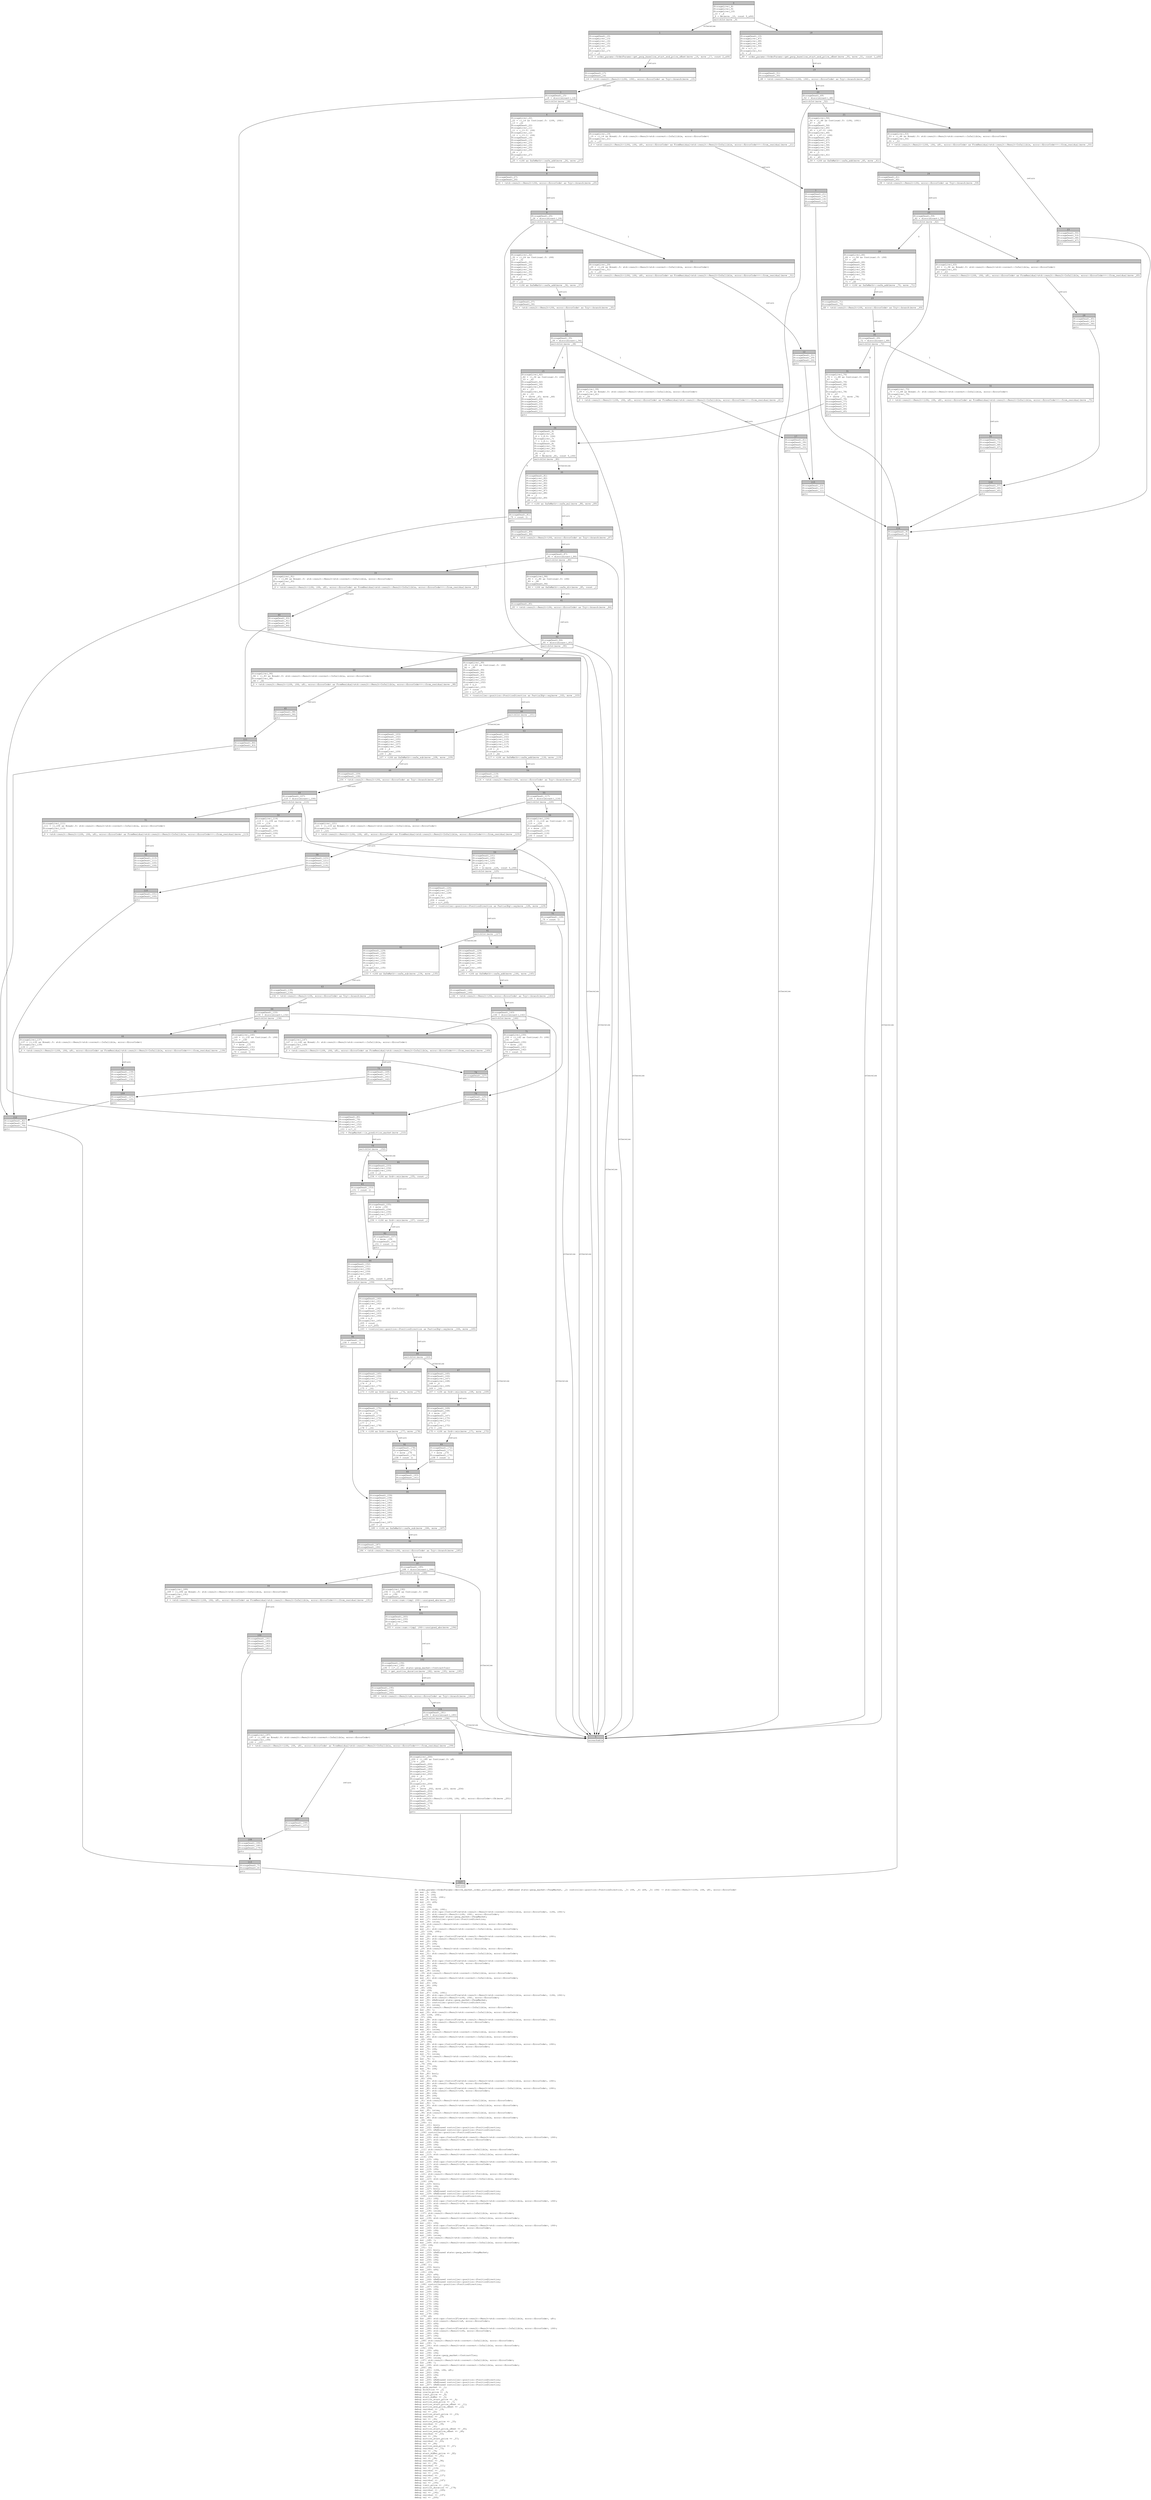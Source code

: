 digraph Mir_0_3640 {
    graph [fontname="Courier, monospace"];
    node [fontname="Courier, monospace"];
    edge [fontname="Courier, monospace"];
    label=<fn order_params::OrderParams::derive_market_order_auction_params(_1: &amp;ReErased state::perp_market::PerpMarket, _2: controller::position::PositionDirection, _3: i64, _4: u64, _5: i64) -&gt; std::result::Result&lt;(i64, i64, u8), error::ErrorCode&gt;<br align="left"/>let mut _6: i64;<br align="left"/>let mut _7: i64;<br align="left"/>let mut _8: (i64, i64);<br align="left"/>let mut _9: bool;<br align="left"/>let mut _10: u64;<br align="left"/>let _11: i64;<br align="left"/>let _12: i64;<br align="left"/>let mut _13: (i64, i64);<br align="left"/>let mut _14: std::ops::ControlFlow&lt;std::result::Result&lt;std::convert::Infallible, error::ErrorCode&gt;, (i64, i64)&gt;;<br align="left"/>let mut _15: std::result::Result&lt;(i64, i64), error::ErrorCode&gt;;<br align="left"/>let mut _16: &amp;ReErased state::perp_market::PerpMarket;<br align="left"/>let mut _17: controller::position::PositionDirection;<br align="left"/>let mut _18: isize;<br align="left"/>let _19: std::result::Result&lt;std::convert::Infallible, error::ErrorCode&gt;;<br align="left"/>let mut _20: !;<br align="left"/>let mut _21: std::result::Result&lt;std::convert::Infallible, error::ErrorCode&gt;;<br align="left"/>let _22: (i64, i64);<br align="left"/>let _23: i64;<br align="left"/>let mut _24: std::ops::ControlFlow&lt;std::result::Result&lt;std::convert::Infallible, error::ErrorCode&gt;, i64&gt;;<br align="left"/>let mut _25: std::result::Result&lt;i64, error::ErrorCode&gt;;<br align="left"/>let mut _26: i64;<br align="left"/>let mut _27: i64;<br align="left"/>let mut _28: isize;<br align="left"/>let _29: std::result::Result&lt;std::convert::Infallible, error::ErrorCode&gt;;<br align="left"/>let mut _30: !;<br align="left"/>let mut _31: std::result::Result&lt;std::convert::Infallible, error::ErrorCode&gt;;<br align="left"/>let _32: i64;<br align="left"/>let _33: i64;<br align="left"/>let mut _34: std::ops::ControlFlow&lt;std::result::Result&lt;std::convert::Infallible, error::ErrorCode&gt;, i64&gt;;<br align="left"/>let mut _35: std::result::Result&lt;i64, error::ErrorCode&gt;;<br align="left"/>let mut _36: i64;<br align="left"/>let mut _37: i64;<br align="left"/>let mut _38: isize;<br align="left"/>let _39: std::result::Result&lt;std::convert::Infallible, error::ErrorCode&gt;;<br align="left"/>let mut _40: !;<br align="left"/>let mut _41: std::result::Result&lt;std::convert::Infallible, error::ErrorCode&gt;;<br align="left"/>let _42: i64;<br align="left"/>let mut _43: i64;<br align="left"/>let mut _44: i64;<br align="left"/>let _45: i64;<br align="left"/>let _46: i64;<br align="left"/>let mut _47: (i64, i64);<br align="left"/>let mut _48: std::ops::ControlFlow&lt;std::result::Result&lt;std::convert::Infallible, error::ErrorCode&gt;, (i64, i64)&gt;;<br align="left"/>let mut _49: std::result::Result&lt;(i64, i64), error::ErrorCode&gt;;<br align="left"/>let mut _50: &amp;ReErased state::perp_market::PerpMarket;<br align="left"/>let mut _51: controller::position::PositionDirection;<br align="left"/>let mut _52: isize;<br align="left"/>let _53: std::result::Result&lt;std::convert::Infallible, error::ErrorCode&gt;;<br align="left"/>let mut _54: !;<br align="left"/>let mut _55: std::result::Result&lt;std::convert::Infallible, error::ErrorCode&gt;;<br align="left"/>let _56: (i64, i64);<br align="left"/>let _57: i64;<br align="left"/>let mut _58: std::ops::ControlFlow&lt;std::result::Result&lt;std::convert::Infallible, error::ErrorCode&gt;, i64&gt;;<br align="left"/>let mut _59: std::result::Result&lt;i64, error::ErrorCode&gt;;<br align="left"/>let mut _60: i64;<br align="left"/>let mut _61: i64;<br align="left"/>let mut _62: isize;<br align="left"/>let _63: std::result::Result&lt;std::convert::Infallible, error::ErrorCode&gt;;<br align="left"/>let mut _64: !;<br align="left"/>let mut _65: std::result::Result&lt;std::convert::Infallible, error::ErrorCode&gt;;<br align="left"/>let _66: i64;<br align="left"/>let _67: i64;<br align="left"/>let mut _68: std::ops::ControlFlow&lt;std::result::Result&lt;std::convert::Infallible, error::ErrorCode&gt;, i64&gt;;<br align="left"/>let mut _69: std::result::Result&lt;i64, error::ErrorCode&gt;;<br align="left"/>let mut _70: i64;<br align="left"/>let mut _71: i64;<br align="left"/>let mut _72: isize;<br align="left"/>let _73: std::result::Result&lt;std::convert::Infallible, error::ErrorCode&gt;;<br align="left"/>let mut _74: !;<br align="left"/>let mut _75: std::result::Result&lt;std::convert::Infallible, error::ErrorCode&gt;;<br align="left"/>let _76: i64;<br align="left"/>let mut _77: i64;<br align="left"/>let mut _78: i64;<br align="left"/>let _79: ();<br align="left"/>let mut _80: bool;<br align="left"/>let mut _81: i64;<br align="left"/>let _82: i64;<br align="left"/>let mut _83: std::ops::ControlFlow&lt;std::result::Result&lt;std::convert::Infallible, error::ErrorCode&gt;, i64&gt;;<br align="left"/>let mut _84: std::result::Result&lt;i64, error::ErrorCode&gt;;<br align="left"/>let mut _85: i64;<br align="left"/>let mut _86: std::ops::ControlFlow&lt;std::result::Result&lt;std::convert::Infallible, error::ErrorCode&gt;, i64&gt;;<br align="left"/>let mut _87: std::result::Result&lt;i64, error::ErrorCode&gt;;<br align="left"/>let mut _88: i64;<br align="left"/>let mut _89: i64;<br align="left"/>let mut _90: isize;<br align="left"/>let _91: std::result::Result&lt;std::convert::Infallible, error::ErrorCode&gt;;<br align="left"/>let mut _92: !;<br align="left"/>let mut _93: std::result::Result&lt;std::convert::Infallible, error::ErrorCode&gt;;<br align="left"/>let _94: i64;<br align="left"/>let mut _95: isize;<br align="left"/>let _96: std::result::Result&lt;std::convert::Infallible, error::ErrorCode&gt;;<br align="left"/>let mut _97: !;<br align="left"/>let mut _98: std::result::Result&lt;std::convert::Infallible, error::ErrorCode&gt;;<br align="left"/>let _99: i64;<br align="left"/>let _100: ();<br align="left"/>let mut _101: bool;<br align="left"/>let mut _102: &amp;ReErased controller::position::PositionDirection;<br align="left"/>let mut _103: &amp;ReErased controller::position::PositionDirection;<br align="left"/>let _104: controller::position::PositionDirection;<br align="left"/>let mut _105: i64;<br align="left"/>let mut _106: std::ops::ControlFlow&lt;std::result::Result&lt;std::convert::Infallible, error::ErrorCode&gt;, i64&gt;;<br align="left"/>let mut _107: std::result::Result&lt;i64, error::ErrorCode&gt;;<br align="left"/>let mut _108: i64;<br align="left"/>let mut _109: i64;<br align="left"/>let mut _110: isize;<br align="left"/>let _111: std::result::Result&lt;std::convert::Infallible, error::ErrorCode&gt;;<br align="left"/>let mut _112: !;<br align="left"/>let mut _113: std::result::Result&lt;std::convert::Infallible, error::ErrorCode&gt;;<br align="left"/>let _114: i64;<br align="left"/>let mut _115: i64;<br align="left"/>let mut _116: std::ops::ControlFlow&lt;std::result::Result&lt;std::convert::Infallible, error::ErrorCode&gt;, i64&gt;;<br align="left"/>let mut _117: std::result::Result&lt;i64, error::ErrorCode&gt;;<br align="left"/>let mut _118: i64;<br align="left"/>let mut _119: i64;<br align="left"/>let mut _120: isize;<br align="left"/>let _121: std::result::Result&lt;std::convert::Infallible, error::ErrorCode&gt;;<br align="left"/>let mut _122: !;<br align="left"/>let mut _123: std::result::Result&lt;std::convert::Infallible, error::ErrorCode&gt;;<br align="left"/>let _124: i64;<br align="left"/>let mut _125: bool;<br align="left"/>let mut _126: i64;<br align="left"/>let mut _127: bool;<br align="left"/>let mut _128: &amp;ReErased controller::position::PositionDirection;<br align="left"/>let mut _129: &amp;ReErased controller::position::PositionDirection;<br align="left"/>let _130: controller::position::PositionDirection;<br align="left"/>let mut _131: i64;<br align="left"/>let mut _132: std::ops::ControlFlow&lt;std::result::Result&lt;std::convert::Infallible, error::ErrorCode&gt;, i64&gt;;<br align="left"/>let mut _133: std::result::Result&lt;i64, error::ErrorCode&gt;;<br align="left"/>let mut _134: i64;<br align="left"/>let mut _135: i64;<br align="left"/>let mut _136: isize;<br align="left"/>let _137: std::result::Result&lt;std::convert::Infallible, error::ErrorCode&gt;;<br align="left"/>let mut _138: !;<br align="left"/>let mut _139: std::result::Result&lt;std::convert::Infallible, error::ErrorCode&gt;;<br align="left"/>let _140: i64;<br align="left"/>let mut _141: i64;<br align="left"/>let mut _142: std::ops::ControlFlow&lt;std::result::Result&lt;std::convert::Infallible, error::ErrorCode&gt;, i64&gt;;<br align="left"/>let mut _143: std::result::Result&lt;i64, error::ErrorCode&gt;;<br align="left"/>let mut _144: i64;<br align="left"/>let mut _145: i64;<br align="left"/>let mut _146: isize;<br align="left"/>let _147: std::result::Result&lt;std::convert::Infallible, error::ErrorCode&gt;;<br align="left"/>let mut _148: !;<br align="left"/>let mut _149: std::result::Result&lt;std::convert::Infallible, error::ErrorCode&gt;;<br align="left"/>let _150: i64;<br align="left"/>let _151: ();<br align="left"/>let mut _152: bool;<br align="left"/>let mut _153: &amp;ReErased state::perp_market::PerpMarket;<br align="left"/>let mut _154: i64;<br align="left"/>let mut _155: i64;<br align="left"/>let mut _156: i64;<br align="left"/>let mut _157: i64;<br align="left"/>let _158: ();<br align="left"/>let mut _159: bool;<br align="left"/>let mut _160: u64;<br align="left"/>let _161: i64;<br align="left"/>let mut _162: u64;<br align="left"/>let mut _163: bool;<br align="left"/>let mut _164: &amp;ReErased controller::position::PositionDirection;<br align="left"/>let mut _165: &amp;ReErased controller::position::PositionDirection;<br align="left"/>let _166: controller::position::PositionDirection;<br align="left"/>let mut _167: i64;<br align="left"/>let mut _168: i64;<br align="left"/>let mut _169: i64;<br align="left"/>let mut _170: i64;<br align="left"/>let mut _171: i64;<br align="left"/>let mut _172: i64;<br align="left"/>let mut _173: i64;<br align="left"/>let mut _174: i64;<br align="left"/>let mut _175: i64;<br align="left"/>let mut _176: i64;<br align="left"/>let mut _177: i64;<br align="left"/>let mut _178: i64;<br align="left"/>let _179: u8;<br align="left"/>let mut _180: std::ops::ControlFlow&lt;std::result::Result&lt;std::convert::Infallible, error::ErrorCode&gt;, u8&gt;;<br align="left"/>let mut _181: std::result::Result&lt;u8, error::ErrorCode&gt;;<br align="left"/>let mut _182: u64;<br align="left"/>let mut _183: i64;<br align="left"/>let mut _184: std::ops::ControlFlow&lt;std::result::Result&lt;std::convert::Infallible, error::ErrorCode&gt;, i64&gt;;<br align="left"/>let mut _185: std::result::Result&lt;i64, error::ErrorCode&gt;;<br align="left"/>let mut _186: i64;<br align="left"/>let mut _187: i64;<br align="left"/>let mut _188: isize;<br align="left"/>let _189: std::result::Result&lt;std::convert::Infallible, error::ErrorCode&gt;;<br align="left"/>let mut _190: !;<br align="left"/>let mut _191: std::result::Result&lt;std::convert::Infallible, error::ErrorCode&gt;;<br align="left"/>let _192: i64;<br align="left"/>let mut _193: u64;<br align="left"/>let mut _194: i64;<br align="left"/>let mut _195: state::perp_market::ContractTier;<br align="left"/>let mut _196: isize;<br align="left"/>let _197: std::result::Result&lt;std::convert::Infallible, error::ErrorCode&gt;;<br align="left"/>let mut _198: !;<br align="left"/>let mut _199: std::result::Result&lt;std::convert::Infallible, error::ErrorCode&gt;;<br align="left"/>let _200: u8;<br align="left"/>let mut _201: (i64, i64, u8);<br align="left"/>let mut _202: i64;<br align="left"/>let mut _203: i64;<br align="left"/>let mut _204: u8;<br align="left"/>let mut _205: &amp;ReErased controller::position::PositionDirection;<br align="left"/>let mut _206: &amp;ReErased controller::position::PositionDirection;<br align="left"/>let mut _207: &amp;ReErased controller::position::PositionDirection;<br align="left"/>debug perp_market =&gt; _1;<br align="left"/>debug direction =&gt; _2;<br align="left"/>debug oracle_price =&gt; _3;<br align="left"/>debug limit_price =&gt; _4;<br align="left"/>debug start_buffer =&gt; _5;<br align="left"/>debug auction_start_price =&gt; _6;<br align="left"/>debug auction_end_price =&gt; _7;<br align="left"/>debug auction_start_price_offset =&gt; _11;<br align="left"/>debug auction_end_price_offset =&gt; _12;<br align="left"/>debug residual =&gt; _19;<br align="left"/>debug val =&gt; _22;<br align="left"/>debug auction_start_price =&gt; _23;<br align="left"/>debug residual =&gt; _29;<br align="left"/>debug val =&gt; _32;<br align="left"/>debug auction_end_price =&gt; _33;<br align="left"/>debug residual =&gt; _39;<br align="left"/>debug val =&gt; _42;<br align="left"/>debug auction_start_price_offset =&gt; _45;<br align="left"/>debug auction_end_price_offset =&gt; _46;<br align="left"/>debug residual =&gt; _53;<br align="left"/>debug val =&gt; _56;<br align="left"/>debug auction_start_price =&gt; _57;<br align="left"/>debug residual =&gt; _63;<br align="left"/>debug val =&gt; _66;<br align="left"/>debug auction_end_price =&gt; _67;<br align="left"/>debug residual =&gt; _73;<br align="left"/>debug val =&gt; _76;<br align="left"/>debug start_buffer_price =&gt; _82;<br align="left"/>debug residual =&gt; _91;<br align="left"/>debug val =&gt; _94;<br align="left"/>debug residual =&gt; _96;<br align="left"/>debug val =&gt; _99;<br align="left"/>debug residual =&gt; _111;<br align="left"/>debug val =&gt; _114;<br align="left"/>debug residual =&gt; _121;<br align="left"/>debug val =&gt; _124;<br align="left"/>debug residual =&gt; _137;<br align="left"/>debug val =&gt; _140;<br align="left"/>debug residual =&gt; _147;<br align="left"/>debug val =&gt; _150;<br align="left"/>debug limit_price =&gt; _161;<br align="left"/>debug auction_duration =&gt; _179;<br align="left"/>debug residual =&gt; _189;<br align="left"/>debug val =&gt; _192;<br align="left"/>debug residual =&gt; _197;<br align="left"/>debug val =&gt; _200;<br align="left"/>>;
    bb0__0_3640 [shape="none", label=<<table border="0" cellborder="1" cellspacing="0"><tr><td bgcolor="gray" align="center" colspan="1">0</td></tr><tr><td align="left" balign="left">StorageLive(_8)<br/>StorageLive(_9)<br/>StorageLive(_10)<br/>_10 = _4<br/>_9 = Ne(move _10, const 0_u64)<br/></td></tr><tr><td align="left">switchInt(move _9)</td></tr></table>>];
    bb1__0_3640 [shape="none", label=<<table border="0" cellborder="1" cellspacing="0"><tr><td bgcolor="gray" align="center" colspan="1">1</td></tr><tr><td align="left" balign="left">StorageDead(_10)<br/>StorageLive(_13)<br/>StorageLive(_14)<br/>StorageLive(_15)<br/>StorageLive(_16)<br/>_16 = &amp;(*_1)<br/>StorageLive(_17)<br/>_17 = _2<br/></td></tr><tr><td align="left">_15 = order_params::OrderParams::get_perp_baseline_start_end_price_offset(move _16, move _17, const 2_u64)</td></tr></table>>];
    bb2__0_3640 [shape="none", label=<<table border="0" cellborder="1" cellspacing="0"><tr><td bgcolor="gray" align="center" colspan="1">2</td></tr><tr><td align="left" balign="left">StorageDead(_17)<br/>StorageDead(_16)<br/></td></tr><tr><td align="left">_14 = &lt;std::result::Result&lt;(i64, i64), error::ErrorCode&gt; as Try&gt;::branch(move _15)</td></tr></table>>];
    bb3__0_3640 [shape="none", label=<<table border="0" cellborder="1" cellspacing="0"><tr><td bgcolor="gray" align="center" colspan="1">3</td></tr><tr><td align="left" balign="left">StorageDead(_15)<br/>_18 = discriminant(_14)<br/></td></tr><tr><td align="left">switchInt(move _18)</td></tr></table>>];
    bb4__0_3640 [shape="none", label=<<table border="0" cellborder="1" cellspacing="0"><tr><td bgcolor="gray" align="center" colspan="1">4</td></tr><tr><td align="left" balign="left">StorageLive(_22)<br/>_22 = ((_14 as Continue).0: (i64, i64))<br/>_13 = _22<br/>StorageDead(_22)<br/>StorageLive(_11)<br/>_11 = (_13.0: i64)<br/>StorageLive(_12)<br/>_12 = (_13.1: i64)<br/>StorageDead(_14)<br/>StorageDead(_13)<br/>StorageLive(_23)<br/>StorageLive(_24)<br/>StorageLive(_25)<br/>StorageLive(_26)<br/>_26 = _3<br/>StorageLive(_27)<br/>_27 = _11<br/></td></tr><tr><td align="left">_25 = &lt;i64 as SafeMath&gt;::safe_add(move _26, move _27)</td></tr></table>>];
    bb5__0_3640 [shape="none", label=<<table border="0" cellborder="1" cellspacing="0"><tr><td bgcolor="gray" align="center" colspan="1">5</td></tr><tr><td align="left">unreachable</td></tr></table>>];
    bb6__0_3640 [shape="none", label=<<table border="0" cellborder="1" cellspacing="0"><tr><td bgcolor="gray" align="center" colspan="1">6</td></tr><tr><td align="left" balign="left">StorageLive(_19)<br/>_19 = ((_14 as Break).0: std::result::Result&lt;std::convert::Infallible, error::ErrorCode&gt;)<br/>StorageLive(_21)<br/>_21 = _19<br/></td></tr><tr><td align="left">_0 = &lt;std::result::Result&lt;(i64, i64, u8), error::ErrorCode&gt; as FromResidual&lt;std::result::Result&lt;Infallible, error::ErrorCode&gt;&gt;&gt;::from_residual(move _21)</td></tr></table>>];
    bb7__0_3640 [shape="none", label=<<table border="0" cellborder="1" cellspacing="0"><tr><td bgcolor="gray" align="center" colspan="1">7</td></tr><tr><td align="left" balign="left">StorageDead(_21)<br/>StorageDead(_19)<br/>StorageDead(_14)<br/>StorageDead(_13)<br/></td></tr><tr><td align="left">goto</td></tr></table>>];
    bb8__0_3640 [shape="none", label=<<table border="0" cellborder="1" cellspacing="0"><tr><td bgcolor="gray" align="center" colspan="1">8</td></tr><tr><td align="left" balign="left">StorageDead(_27)<br/>StorageDead(_26)<br/></td></tr><tr><td align="left">_24 = &lt;std::result::Result&lt;i64, error::ErrorCode&gt; as Try&gt;::branch(move _25)</td></tr></table>>];
    bb9__0_3640 [shape="none", label=<<table border="0" cellborder="1" cellspacing="0"><tr><td bgcolor="gray" align="center" colspan="1">9</td></tr><tr><td align="left" balign="left">StorageDead(_25)<br/>_28 = discriminant(_24)<br/></td></tr><tr><td align="left">switchInt(move _28)</td></tr></table>>];
    bb10__0_3640 [shape="none", label=<<table border="0" cellborder="1" cellspacing="0"><tr><td bgcolor="gray" align="center" colspan="1">10</td></tr><tr><td align="left" balign="left">StorageLive(_32)<br/>_32 = ((_24 as Continue).0: i64)<br/>_23 = _32<br/>StorageDead(_32)<br/>StorageDead(_24)<br/>StorageLive(_33)<br/>StorageLive(_34)<br/>StorageLive(_35)<br/>StorageLive(_36)<br/>_36 = _3<br/>StorageLive(_37)<br/>_37 = _12<br/></td></tr><tr><td align="left">_35 = &lt;i64 as SafeMath&gt;::safe_add(move _36, move _37)</td></tr></table>>];
    bb11__0_3640 [shape="none", label=<<table border="0" cellborder="1" cellspacing="0"><tr><td bgcolor="gray" align="center" colspan="1">11</td></tr><tr><td align="left" balign="left">StorageLive(_29)<br/>_29 = ((_24 as Break).0: std::result::Result&lt;std::convert::Infallible, error::ErrorCode&gt;)<br/>StorageLive(_31)<br/>_31 = _29<br/></td></tr><tr><td align="left">_0 = &lt;std::result::Result&lt;(i64, i64, u8), error::ErrorCode&gt; as FromResidual&lt;std::result::Result&lt;Infallible, error::ErrorCode&gt;&gt;&gt;::from_residual(move _31)</td></tr></table>>];
    bb12__0_3640 [shape="none", label=<<table border="0" cellborder="1" cellspacing="0"><tr><td bgcolor="gray" align="center" colspan="1">12</td></tr><tr><td align="left" balign="left">StorageDead(_31)<br/>StorageDead(_29)<br/>StorageDead(_24)<br/></td></tr><tr><td align="left">goto</td></tr></table>>];
    bb13__0_3640 [shape="none", label=<<table border="0" cellborder="1" cellspacing="0"><tr><td bgcolor="gray" align="center" colspan="1">13</td></tr><tr><td align="left" balign="left">StorageDead(_37)<br/>StorageDead(_36)<br/></td></tr><tr><td align="left">_34 = &lt;std::result::Result&lt;i64, error::ErrorCode&gt; as Try&gt;::branch(move _35)</td></tr></table>>];
    bb14__0_3640 [shape="none", label=<<table border="0" cellborder="1" cellspacing="0"><tr><td bgcolor="gray" align="center" colspan="1">14</td></tr><tr><td align="left" balign="left">StorageDead(_35)<br/>_38 = discriminant(_34)<br/></td></tr><tr><td align="left">switchInt(move _38)</td></tr></table>>];
    bb15__0_3640 [shape="none", label=<<table border="0" cellborder="1" cellspacing="0"><tr><td bgcolor="gray" align="center" colspan="1">15</td></tr><tr><td align="left" balign="left">StorageLive(_42)<br/>_42 = ((_34 as Continue).0: i64)<br/>_33 = _42<br/>StorageDead(_42)<br/>StorageDead(_34)<br/>StorageLive(_43)<br/>_43 = _23<br/>StorageLive(_44)<br/>_44 = _33<br/>_8 = (move _43, move _44)<br/>StorageDead(_44)<br/>StorageDead(_43)<br/>StorageDead(_33)<br/>StorageDead(_23)<br/>StorageDead(_12)<br/>StorageDead(_11)<br/></td></tr><tr><td align="left">goto</td></tr></table>>];
    bb16__0_3640 [shape="none", label=<<table border="0" cellborder="1" cellspacing="0"><tr><td bgcolor="gray" align="center" colspan="1">16</td></tr><tr><td align="left" balign="left">StorageLive(_39)<br/>_39 = ((_34 as Break).0: std::result::Result&lt;std::convert::Infallible, error::ErrorCode&gt;)<br/>StorageLive(_41)<br/>_41 = _39<br/></td></tr><tr><td align="left">_0 = &lt;std::result::Result&lt;(i64, i64, u8), error::ErrorCode&gt; as FromResidual&lt;std::result::Result&lt;Infallible, error::ErrorCode&gt;&gt;&gt;::from_residual(move _41)</td></tr></table>>];
    bb17__0_3640 [shape="none", label=<<table border="0" cellborder="1" cellspacing="0"><tr><td bgcolor="gray" align="center" colspan="1">17</td></tr><tr><td align="left" balign="left">StorageDead(_41)<br/>StorageDead(_39)<br/>StorageDead(_34)<br/>StorageDead(_33)<br/></td></tr><tr><td align="left">goto</td></tr></table>>];
    bb18__0_3640 [shape="none", label=<<table border="0" cellborder="1" cellspacing="0"><tr><td bgcolor="gray" align="center" colspan="1">18</td></tr><tr><td align="left" balign="left">StorageDead(_10)<br/>StorageLive(_47)<br/>StorageLive(_48)<br/>StorageLive(_49)<br/>StorageLive(_50)<br/>_50 = &amp;(*_1)<br/>StorageLive(_51)<br/>_51 = _2<br/></td></tr><tr><td align="left">_49 = order_params::OrderParams::get_perp_baseline_start_end_price_offset(move _50, move _51, const 1_u64)</td></tr></table>>];
    bb19__0_3640 [shape="none", label=<<table border="0" cellborder="1" cellspacing="0"><tr><td bgcolor="gray" align="center" colspan="1">19</td></tr><tr><td align="left" balign="left">StorageDead(_51)<br/>StorageDead(_50)<br/></td></tr><tr><td align="left">_48 = &lt;std::result::Result&lt;(i64, i64), error::ErrorCode&gt; as Try&gt;::branch(move _49)</td></tr></table>>];
    bb20__0_3640 [shape="none", label=<<table border="0" cellborder="1" cellspacing="0"><tr><td bgcolor="gray" align="center" colspan="1">20</td></tr><tr><td align="left" balign="left">StorageDead(_49)<br/>_52 = discriminant(_48)<br/></td></tr><tr><td align="left">switchInt(move _52)</td></tr></table>>];
    bb21__0_3640 [shape="none", label=<<table border="0" cellborder="1" cellspacing="0"><tr><td bgcolor="gray" align="center" colspan="1">21</td></tr><tr><td align="left" balign="left">StorageLive(_56)<br/>_56 = ((_48 as Continue).0: (i64, i64))<br/>_47 = _56<br/>StorageDead(_56)<br/>StorageLive(_45)<br/>_45 = (_47.0: i64)<br/>StorageLive(_46)<br/>_46 = (_47.1: i64)<br/>StorageDead(_48)<br/>StorageDead(_47)<br/>StorageLive(_57)<br/>StorageLive(_58)<br/>StorageLive(_59)<br/>StorageLive(_60)<br/>_60 = _3<br/>StorageLive(_61)<br/>_61 = _45<br/></td></tr><tr><td align="left">_59 = &lt;i64 as SafeMath&gt;::safe_add(move _60, move _61)</td></tr></table>>];
    bb22__0_3640 [shape="none", label=<<table border="0" cellborder="1" cellspacing="0"><tr><td bgcolor="gray" align="center" colspan="1">22</td></tr><tr><td align="left" balign="left">StorageLive(_53)<br/>_53 = ((_48 as Break).0: std::result::Result&lt;std::convert::Infallible, error::ErrorCode&gt;)<br/>StorageLive(_55)<br/>_55 = _53<br/></td></tr><tr><td align="left">_0 = &lt;std::result::Result&lt;(i64, i64, u8), error::ErrorCode&gt; as FromResidual&lt;std::result::Result&lt;Infallible, error::ErrorCode&gt;&gt;&gt;::from_residual(move _55)</td></tr></table>>];
    bb23__0_3640 [shape="none", label=<<table border="0" cellborder="1" cellspacing="0"><tr><td bgcolor="gray" align="center" colspan="1">23</td></tr><tr><td align="left" balign="left">StorageDead(_55)<br/>StorageDead(_53)<br/>StorageDead(_48)<br/>StorageDead(_47)<br/></td></tr><tr><td align="left">goto</td></tr></table>>];
    bb24__0_3640 [shape="none", label=<<table border="0" cellborder="1" cellspacing="0"><tr><td bgcolor="gray" align="center" colspan="1">24</td></tr><tr><td align="left" balign="left">StorageDead(_61)<br/>StorageDead(_60)<br/></td></tr><tr><td align="left">_58 = &lt;std::result::Result&lt;i64, error::ErrorCode&gt; as Try&gt;::branch(move _59)</td></tr></table>>];
    bb25__0_3640 [shape="none", label=<<table border="0" cellborder="1" cellspacing="0"><tr><td bgcolor="gray" align="center" colspan="1">25</td></tr><tr><td align="left" balign="left">StorageDead(_59)<br/>_62 = discriminant(_58)<br/></td></tr><tr><td align="left">switchInt(move _62)</td></tr></table>>];
    bb26__0_3640 [shape="none", label=<<table border="0" cellborder="1" cellspacing="0"><tr><td bgcolor="gray" align="center" colspan="1">26</td></tr><tr><td align="left" balign="left">StorageLive(_66)<br/>_66 = ((_58 as Continue).0: i64)<br/>_57 = _66<br/>StorageDead(_66)<br/>StorageDead(_58)<br/>StorageLive(_67)<br/>StorageLive(_68)<br/>StorageLive(_69)<br/>StorageLive(_70)<br/>_70 = _3<br/>StorageLive(_71)<br/>_71 = _46<br/></td></tr><tr><td align="left">_69 = &lt;i64 as SafeMath&gt;::safe_add(move _70, move _71)</td></tr></table>>];
    bb27__0_3640 [shape="none", label=<<table border="0" cellborder="1" cellspacing="0"><tr><td bgcolor="gray" align="center" colspan="1">27</td></tr><tr><td align="left" balign="left">StorageLive(_63)<br/>_63 = ((_58 as Break).0: std::result::Result&lt;std::convert::Infallible, error::ErrorCode&gt;)<br/>StorageLive(_65)<br/>_65 = _63<br/></td></tr><tr><td align="left">_0 = &lt;std::result::Result&lt;(i64, i64, u8), error::ErrorCode&gt; as FromResidual&lt;std::result::Result&lt;Infallible, error::ErrorCode&gt;&gt;&gt;::from_residual(move _65)</td></tr></table>>];
    bb28__0_3640 [shape="none", label=<<table border="0" cellborder="1" cellspacing="0"><tr><td bgcolor="gray" align="center" colspan="1">28</td></tr><tr><td align="left" balign="left">StorageDead(_65)<br/>StorageDead(_63)<br/>StorageDead(_58)<br/></td></tr><tr><td align="left">goto</td></tr></table>>];
    bb29__0_3640 [shape="none", label=<<table border="0" cellborder="1" cellspacing="0"><tr><td bgcolor="gray" align="center" colspan="1">29</td></tr><tr><td align="left" balign="left">StorageDead(_71)<br/>StorageDead(_70)<br/></td></tr><tr><td align="left">_68 = &lt;std::result::Result&lt;i64, error::ErrorCode&gt; as Try&gt;::branch(move _69)</td></tr></table>>];
    bb30__0_3640 [shape="none", label=<<table border="0" cellborder="1" cellspacing="0"><tr><td bgcolor="gray" align="center" colspan="1">30</td></tr><tr><td align="left" balign="left">StorageDead(_69)<br/>_72 = discriminant(_68)<br/></td></tr><tr><td align="left">switchInt(move _72)</td></tr></table>>];
    bb31__0_3640 [shape="none", label=<<table border="0" cellborder="1" cellspacing="0"><tr><td bgcolor="gray" align="center" colspan="1">31</td></tr><tr><td align="left" balign="left">StorageLive(_76)<br/>_76 = ((_68 as Continue).0: i64)<br/>_67 = _76<br/>StorageDead(_76)<br/>StorageDead(_68)<br/>StorageLive(_77)<br/>_77 = _57<br/>StorageLive(_78)<br/>_78 = _67<br/>_8 = (move _77, move _78)<br/>StorageDead(_78)<br/>StorageDead(_77)<br/>StorageDead(_67)<br/>StorageDead(_57)<br/>StorageDead(_46)<br/>StorageDead(_45)<br/></td></tr><tr><td align="left">goto</td></tr></table>>];
    bb32__0_3640 [shape="none", label=<<table border="0" cellborder="1" cellspacing="0"><tr><td bgcolor="gray" align="center" colspan="1">32</td></tr><tr><td align="left" balign="left">StorageLive(_73)<br/>_73 = ((_68 as Break).0: std::result::Result&lt;std::convert::Infallible, error::ErrorCode&gt;)<br/>StorageLive(_75)<br/>_75 = _73<br/></td></tr><tr><td align="left">_0 = &lt;std::result::Result&lt;(i64, i64, u8), error::ErrorCode&gt; as FromResidual&lt;std::result::Result&lt;Infallible, error::ErrorCode&gt;&gt;&gt;::from_residual(move _75)</td></tr></table>>];
    bb33__0_3640 [shape="none", label=<<table border="0" cellborder="1" cellspacing="0"><tr><td bgcolor="gray" align="center" colspan="1">33</td></tr><tr><td align="left" balign="left">StorageDead(_75)<br/>StorageDead(_73)<br/>StorageDead(_68)<br/>StorageDead(_67)<br/></td></tr><tr><td align="left">goto</td></tr></table>>];
    bb34__0_3640 [shape="none", label=<<table border="0" cellborder="1" cellspacing="0"><tr><td bgcolor="gray" align="center" colspan="1">34</td></tr><tr><td align="left" balign="left">StorageDead(_9)<br/>StorageLive(_6)<br/>_6 = (_8.0: i64)<br/>StorageLive(_7)<br/>_7 = (_8.1: i64)<br/>StorageDead(_8)<br/>StorageLive(_79)<br/>StorageLive(_80)<br/>StorageLive(_81)<br/>_81 = _5<br/>_80 = Ne(move _81, const 0_i64)<br/></td></tr><tr><td align="left">switchInt(move _80)</td></tr></table>>];
    bb35__0_3640 [shape="none", label=<<table border="0" cellborder="1" cellspacing="0"><tr><td bgcolor="gray" align="center" colspan="1">35</td></tr><tr><td align="left" balign="left">StorageDead(_81)<br/>StorageLive(_82)<br/>StorageLive(_83)<br/>StorageLive(_84)<br/>StorageLive(_85)<br/>StorageLive(_86)<br/>StorageLive(_87)<br/>StorageLive(_88)<br/>_88 = _3<br/>StorageLive(_89)<br/>_89 = _5<br/></td></tr><tr><td align="left">_87 = &lt;i64 as SafeMath&gt;::safe_mul(move _88, move _89)</td></tr></table>>];
    bb36__0_3640 [shape="none", label=<<table border="0" cellborder="1" cellspacing="0"><tr><td bgcolor="gray" align="center" colspan="1">36</td></tr><tr><td align="left" balign="left">StorageDead(_89)<br/>StorageDead(_88)<br/></td></tr><tr><td align="left">_86 = &lt;std::result::Result&lt;i64, error::ErrorCode&gt; as Try&gt;::branch(move _87)</td></tr></table>>];
    bb37__0_3640 [shape="none", label=<<table border="0" cellborder="1" cellspacing="0"><tr><td bgcolor="gray" align="center" colspan="1">37</td></tr><tr><td align="left" balign="left">StorageDead(_87)<br/>_90 = discriminant(_86)<br/></td></tr><tr><td align="left">switchInt(move _90)</td></tr></table>>];
    bb38__0_3640 [shape="none", label=<<table border="0" cellborder="1" cellspacing="0"><tr><td bgcolor="gray" align="center" colspan="1">38</td></tr><tr><td align="left" balign="left">StorageLive(_94)<br/>_94 = ((_86 as Continue).0: i64)<br/>_85 = _94<br/>StorageDead(_94)<br/></td></tr><tr><td align="left">_84 = &lt;i64 as SafeMath&gt;::safe_div(move _85, const _)</td></tr></table>>];
    bb39__0_3640 [shape="none", label=<<table border="0" cellborder="1" cellspacing="0"><tr><td bgcolor="gray" align="center" colspan="1">39</td></tr><tr><td align="left" balign="left">StorageLive(_91)<br/>_91 = ((_86 as Break).0: std::result::Result&lt;std::convert::Infallible, error::ErrorCode&gt;)<br/>StorageLive(_93)<br/>_93 = _91<br/></td></tr><tr><td align="left">_0 = &lt;std::result::Result&lt;(i64, i64, u8), error::ErrorCode&gt; as FromResidual&lt;std::result::Result&lt;Infallible, error::ErrorCode&gt;&gt;&gt;::from_residual(move _93)</td></tr></table>>];
    bb40__0_3640 [shape="none", label=<<table border="0" cellborder="1" cellspacing="0"><tr><td bgcolor="gray" align="center" colspan="1">40</td></tr><tr><td align="left" balign="left">StorageDead(_93)<br/>StorageDead(_91)<br/>StorageDead(_85)<br/>StorageDead(_84)<br/></td></tr><tr><td align="left">goto</td></tr></table>>];
    bb41__0_3640 [shape="none", label=<<table border="0" cellborder="1" cellspacing="0"><tr><td bgcolor="gray" align="center" colspan="1">41</td></tr><tr><td align="left" balign="left">StorageDead(_85)<br/></td></tr><tr><td align="left">_83 = &lt;std::result::Result&lt;i64, error::ErrorCode&gt; as Try&gt;::branch(move _84)</td></tr></table>>];
    bb42__0_3640 [shape="none", label=<<table border="0" cellborder="1" cellspacing="0"><tr><td bgcolor="gray" align="center" colspan="1">42</td></tr><tr><td align="left" balign="left">StorageDead(_84)<br/>_95 = discriminant(_83)<br/></td></tr><tr><td align="left">switchInt(move _95)</td></tr></table>>];
    bb43__0_3640 [shape="none", label=<<table border="0" cellborder="1" cellspacing="0"><tr><td bgcolor="gray" align="center" colspan="1">43</td></tr><tr><td align="left" balign="left">StorageLive(_99)<br/>_99 = ((_83 as Continue).0: i64)<br/>_82 = _99<br/>StorageDead(_99)<br/>StorageDead(_86)<br/>StorageDead(_83)<br/>StorageLive(_100)<br/>StorageLive(_101)<br/>StorageLive(_102)<br/>_102 = &amp;_2<br/>StorageLive(_103)<br/>_207 = const _<br/>_103 = &amp;(*_207)<br/></td></tr><tr><td align="left">_101 = &lt;controller::position::PositionDirection as PartialEq&gt;::eq(move _102, move _103)</td></tr></table>>];
    bb44__0_3640 [shape="none", label=<<table border="0" cellborder="1" cellspacing="0"><tr><td bgcolor="gray" align="center" colspan="1">44</td></tr><tr><td align="left" balign="left">StorageLive(_96)<br/>_96 = ((_83 as Break).0: std::result::Result&lt;std::convert::Infallible, error::ErrorCode&gt;)<br/>StorageLive(_98)<br/>_98 = _96<br/></td></tr><tr><td align="left">_0 = &lt;std::result::Result&lt;(i64, i64, u8), error::ErrorCode&gt; as FromResidual&lt;std::result::Result&lt;Infallible, error::ErrorCode&gt;&gt;&gt;::from_residual(move _98)</td></tr></table>>];
    bb45__0_3640 [shape="none", label=<<table border="0" cellborder="1" cellspacing="0"><tr><td bgcolor="gray" align="center" colspan="1">45</td></tr><tr><td align="left" balign="left">StorageDead(_98)<br/>StorageDead(_96)<br/></td></tr><tr><td align="left">goto</td></tr></table>>];
    bb46__0_3640 [shape="none", label=<<table border="0" cellborder="1" cellspacing="0"><tr><td bgcolor="gray" align="center" colspan="1">46</td></tr><tr><td align="left">switchInt(move _101)</td></tr></table>>];
    bb47__0_3640 [shape="none", label=<<table border="0" cellborder="1" cellspacing="0"><tr><td bgcolor="gray" align="center" colspan="1">47</td></tr><tr><td align="left" balign="left">StorageDead(_103)<br/>StorageDead(_102)<br/>StorageLive(_105)<br/>StorageLive(_106)<br/>StorageLive(_107)<br/>StorageLive(_108)<br/>_108 = _6<br/>StorageLive(_109)<br/>_109 = _82<br/></td></tr><tr><td align="left">_107 = &lt;i64 as SafeMath&gt;::safe_sub(move _108, move _109)</td></tr></table>>];
    bb48__0_3640 [shape="none", label=<<table border="0" cellborder="1" cellspacing="0"><tr><td bgcolor="gray" align="center" colspan="1">48</td></tr><tr><td align="left" balign="left">StorageDead(_109)<br/>StorageDead(_108)<br/></td></tr><tr><td align="left">_106 = &lt;std::result::Result&lt;i64, error::ErrorCode&gt; as Try&gt;::branch(move _107)</td></tr></table>>];
    bb49__0_3640 [shape="none", label=<<table border="0" cellborder="1" cellspacing="0"><tr><td bgcolor="gray" align="center" colspan="1">49</td></tr><tr><td align="left" balign="left">StorageDead(_107)<br/>_110 = discriminant(_106)<br/></td></tr><tr><td align="left">switchInt(move _110)</td></tr></table>>];
    bb50__0_3640 [shape="none", label=<<table border="0" cellborder="1" cellspacing="0"><tr><td bgcolor="gray" align="center" colspan="1">50</td></tr><tr><td align="left" balign="left">StorageLive(_114)<br/>_114 = ((_106 as Continue).0: i64)<br/>_105 = _114<br/>StorageDead(_114)<br/>_6 = move _105<br/>StorageDead(_105)<br/>StorageDead(_106)<br/>_100 = const ()<br/></td></tr><tr><td align="left">goto</td></tr></table>>];
    bb51__0_3640 [shape="none", label=<<table border="0" cellborder="1" cellspacing="0"><tr><td bgcolor="gray" align="center" colspan="1">51</td></tr><tr><td align="left" balign="left">StorageLive(_111)<br/>_111 = ((_106 as Break).0: std::result::Result&lt;std::convert::Infallible, error::ErrorCode&gt;)<br/>StorageLive(_113)<br/>_113 = _111<br/></td></tr><tr><td align="left">_0 = &lt;std::result::Result&lt;(i64, i64, u8), error::ErrorCode&gt; as FromResidual&lt;std::result::Result&lt;Infallible, error::ErrorCode&gt;&gt;&gt;::from_residual(move _113)</td></tr></table>>];
    bb52__0_3640 [shape="none", label=<<table border="0" cellborder="1" cellspacing="0"><tr><td bgcolor="gray" align="center" colspan="1">52</td></tr><tr><td align="left" balign="left">StorageDead(_113)<br/>StorageDead(_111)<br/>StorageDead(_105)<br/>StorageDead(_106)<br/></td></tr><tr><td align="left">goto</td></tr></table>>];
    bb53__0_3640 [shape="none", label=<<table border="0" cellborder="1" cellspacing="0"><tr><td bgcolor="gray" align="center" colspan="1">53</td></tr><tr><td align="left" balign="left">StorageDead(_103)<br/>StorageDead(_102)<br/>StorageLive(_115)<br/>StorageLive(_116)<br/>StorageLive(_117)<br/>StorageLive(_118)<br/>_118 = _6<br/>StorageLive(_119)<br/>_119 = _82<br/></td></tr><tr><td align="left">_117 = &lt;i64 as SafeMath&gt;::safe_add(move _118, move _119)</td></tr></table>>];
    bb54__0_3640 [shape="none", label=<<table border="0" cellborder="1" cellspacing="0"><tr><td bgcolor="gray" align="center" colspan="1">54</td></tr><tr><td align="left" balign="left">StorageDead(_119)<br/>StorageDead(_118)<br/></td></tr><tr><td align="left">_116 = &lt;std::result::Result&lt;i64, error::ErrorCode&gt; as Try&gt;::branch(move _117)</td></tr></table>>];
    bb55__0_3640 [shape="none", label=<<table border="0" cellborder="1" cellspacing="0"><tr><td bgcolor="gray" align="center" colspan="1">55</td></tr><tr><td align="left" balign="left">StorageDead(_117)<br/>_120 = discriminant(_116)<br/></td></tr><tr><td align="left">switchInt(move _120)</td></tr></table>>];
    bb56__0_3640 [shape="none", label=<<table border="0" cellborder="1" cellspacing="0"><tr><td bgcolor="gray" align="center" colspan="1">56</td></tr><tr><td align="left" balign="left">StorageLive(_124)<br/>_124 = ((_116 as Continue).0: i64)<br/>_115 = _124<br/>StorageDead(_124)<br/>_6 = move _115<br/>StorageDead(_115)<br/>StorageDead(_116)<br/>_100 = const ()<br/></td></tr><tr><td align="left">goto</td></tr></table>>];
    bb57__0_3640 [shape="none", label=<<table border="0" cellborder="1" cellspacing="0"><tr><td bgcolor="gray" align="center" colspan="1">57</td></tr><tr><td align="left" balign="left">StorageLive(_121)<br/>_121 = ((_116 as Break).0: std::result::Result&lt;std::convert::Infallible, error::ErrorCode&gt;)<br/>StorageLive(_123)<br/>_123 = _121<br/></td></tr><tr><td align="left">_0 = &lt;std::result::Result&lt;(i64, i64, u8), error::ErrorCode&gt; as FromResidual&lt;std::result::Result&lt;Infallible, error::ErrorCode&gt;&gt;&gt;::from_residual(move _123)</td></tr></table>>];
    bb58__0_3640 [shape="none", label=<<table border="0" cellborder="1" cellspacing="0"><tr><td bgcolor="gray" align="center" colspan="1">58</td></tr><tr><td align="left" balign="left">StorageDead(_123)<br/>StorageDead(_121)<br/>StorageDead(_115)<br/>StorageDead(_116)<br/></td></tr><tr><td align="left">goto</td></tr></table>>];
    bb59__0_3640 [shape="none", label=<<table border="0" cellborder="1" cellspacing="0"><tr><td bgcolor="gray" align="center" colspan="1">59</td></tr><tr><td align="left" balign="left">StorageDead(_101)<br/>StorageDead(_100)<br/>StorageLive(_125)<br/>StorageLive(_126)<br/>_126 = _5<br/>_125 = Lt(move _126, const 0_i64)<br/></td></tr><tr><td align="left">switchInt(move _125)</td></tr></table>>];
    bb60__0_3640 [shape="none", label=<<table border="0" cellborder="1" cellspacing="0"><tr><td bgcolor="gray" align="center" colspan="1">60</td></tr><tr><td align="left" balign="left">StorageDead(_126)<br/>StorageLive(_127)<br/>StorageLive(_128)<br/>_128 = &amp;_2<br/>StorageLive(_129)<br/>_206 = const _<br/>_129 = &amp;(*_206)<br/></td></tr><tr><td align="left">_127 = &lt;controller::position::PositionDirection as PartialEq&gt;::eq(move _128, move _129)</td></tr></table>>];
    bb61__0_3640 [shape="none", label=<<table border="0" cellborder="1" cellspacing="0"><tr><td bgcolor="gray" align="center" colspan="1">61</td></tr><tr><td align="left">switchInt(move _127)</td></tr></table>>];
    bb62__0_3640 [shape="none", label=<<table border="0" cellborder="1" cellspacing="0"><tr><td bgcolor="gray" align="center" colspan="1">62</td></tr><tr><td align="left" balign="left">StorageDead(_129)<br/>StorageDead(_128)<br/>StorageLive(_131)<br/>StorageLive(_132)<br/>StorageLive(_133)<br/>StorageLive(_134)<br/>_134 = _7<br/>StorageLive(_135)<br/>_135 = _82<br/></td></tr><tr><td align="left">_133 = &lt;i64 as SafeMath&gt;::safe_sub(move _134, move _135)</td></tr></table>>];
    bb63__0_3640 [shape="none", label=<<table border="0" cellborder="1" cellspacing="0"><tr><td bgcolor="gray" align="center" colspan="1">63</td></tr><tr><td align="left" balign="left">StorageDead(_135)<br/>StorageDead(_134)<br/></td></tr><tr><td align="left">_132 = &lt;std::result::Result&lt;i64, error::ErrorCode&gt; as Try&gt;::branch(move _133)</td></tr></table>>];
    bb64__0_3640 [shape="none", label=<<table border="0" cellborder="1" cellspacing="0"><tr><td bgcolor="gray" align="center" colspan="1">64</td></tr><tr><td align="left" balign="left">StorageDead(_133)<br/>_136 = discriminant(_132)<br/></td></tr><tr><td align="left">switchInt(move _136)</td></tr></table>>];
    bb65__0_3640 [shape="none", label=<<table border="0" cellborder="1" cellspacing="0"><tr><td bgcolor="gray" align="center" colspan="1">65</td></tr><tr><td align="left" balign="left">StorageLive(_140)<br/>_140 = ((_132 as Continue).0: i64)<br/>_131 = _140<br/>StorageDead(_140)<br/>_7 = move _131<br/>StorageDead(_131)<br/>StorageDead(_132)<br/>_79 = const ()<br/></td></tr><tr><td align="left">goto</td></tr></table>>];
    bb66__0_3640 [shape="none", label=<<table border="0" cellborder="1" cellspacing="0"><tr><td bgcolor="gray" align="center" colspan="1">66</td></tr><tr><td align="left" balign="left">StorageLive(_137)<br/>_137 = ((_132 as Break).0: std::result::Result&lt;std::convert::Infallible, error::ErrorCode&gt;)<br/>StorageLive(_139)<br/>_139 = _137<br/></td></tr><tr><td align="left">_0 = &lt;std::result::Result&lt;(i64, i64, u8), error::ErrorCode&gt; as FromResidual&lt;std::result::Result&lt;Infallible, error::ErrorCode&gt;&gt;&gt;::from_residual(move _139)</td></tr></table>>];
    bb67__0_3640 [shape="none", label=<<table border="0" cellborder="1" cellspacing="0"><tr><td bgcolor="gray" align="center" colspan="1">67</td></tr><tr><td align="left" balign="left">StorageDead(_139)<br/>StorageDead(_137)<br/>StorageDead(_131)<br/>StorageDead(_132)<br/></td></tr><tr><td align="left">goto</td></tr></table>>];
    bb68__0_3640 [shape="none", label=<<table border="0" cellborder="1" cellspacing="0"><tr><td bgcolor="gray" align="center" colspan="1">68</td></tr><tr><td align="left" balign="left">StorageDead(_129)<br/>StorageDead(_128)<br/>StorageLive(_141)<br/>StorageLive(_142)<br/>StorageLive(_143)<br/>StorageLive(_144)<br/>_144 = _7<br/>StorageLive(_145)<br/>_145 = _82<br/></td></tr><tr><td align="left">_143 = &lt;i64 as SafeMath&gt;::safe_add(move _144, move _145)</td></tr></table>>];
    bb69__0_3640 [shape="none", label=<<table border="0" cellborder="1" cellspacing="0"><tr><td bgcolor="gray" align="center" colspan="1">69</td></tr><tr><td align="left" balign="left">StorageDead(_145)<br/>StorageDead(_144)<br/></td></tr><tr><td align="left">_142 = &lt;std::result::Result&lt;i64, error::ErrorCode&gt; as Try&gt;::branch(move _143)</td></tr></table>>];
    bb70__0_3640 [shape="none", label=<<table border="0" cellborder="1" cellspacing="0"><tr><td bgcolor="gray" align="center" colspan="1">70</td></tr><tr><td align="left" balign="left">StorageDead(_143)<br/>_146 = discriminant(_142)<br/></td></tr><tr><td align="left">switchInt(move _146)</td></tr></table>>];
    bb71__0_3640 [shape="none", label=<<table border="0" cellborder="1" cellspacing="0"><tr><td bgcolor="gray" align="center" colspan="1">71</td></tr><tr><td align="left" balign="left">StorageLive(_150)<br/>_150 = ((_142 as Continue).0: i64)<br/>_141 = _150<br/>StorageDead(_150)<br/>_7 = move _141<br/>StorageDead(_141)<br/>StorageDead(_142)<br/>_79 = const ()<br/></td></tr><tr><td align="left">goto</td></tr></table>>];
    bb72__0_3640 [shape="none", label=<<table border="0" cellborder="1" cellspacing="0"><tr><td bgcolor="gray" align="center" colspan="1">72</td></tr><tr><td align="left" balign="left">StorageLive(_147)<br/>_147 = ((_142 as Break).0: std::result::Result&lt;std::convert::Infallible, error::ErrorCode&gt;)<br/>StorageLive(_149)<br/>_149 = _147<br/></td></tr><tr><td align="left">_0 = &lt;std::result::Result&lt;(i64, i64, u8), error::ErrorCode&gt; as FromResidual&lt;std::result::Result&lt;Infallible, error::ErrorCode&gt;&gt;&gt;::from_residual(move _149)</td></tr></table>>];
    bb73__0_3640 [shape="none", label=<<table border="0" cellborder="1" cellspacing="0"><tr><td bgcolor="gray" align="center" colspan="1">73</td></tr><tr><td align="left" balign="left">StorageDead(_149)<br/>StorageDead(_147)<br/>StorageDead(_141)<br/>StorageDead(_142)<br/></td></tr><tr><td align="left">goto</td></tr></table>>];
    bb74__0_3640 [shape="none", label=<<table border="0" cellborder="1" cellspacing="0"><tr><td bgcolor="gray" align="center" colspan="1">74</td></tr><tr><td align="left" balign="left">StorageDead(_127)<br/></td></tr><tr><td align="left">goto</td></tr></table>>];
    bb75__0_3640 [shape="none", label=<<table border="0" cellborder="1" cellspacing="0"><tr><td bgcolor="gray" align="center" colspan="1">75</td></tr><tr><td align="left" balign="left">StorageDead(_126)<br/>_79 = const ()<br/></td></tr><tr><td align="left">goto</td></tr></table>>];
    bb76__0_3640 [shape="none", label=<<table border="0" cellborder="1" cellspacing="0"><tr><td bgcolor="gray" align="center" colspan="1">76</td></tr><tr><td align="left" balign="left">StorageDead(_125)<br/>StorageDead(_82)<br/></td></tr><tr><td align="left">goto</td></tr></table>>];
    bb77__0_3640 [shape="none", label=<<table border="0" cellborder="1" cellspacing="0"><tr><td bgcolor="gray" align="center" colspan="1">77</td></tr><tr><td align="left" balign="left">StorageDead(_81)<br/>_79 = const ()<br/></td></tr><tr><td align="left">goto</td></tr></table>>];
    bb78__0_3640 [shape="none", label=<<table border="0" cellborder="1" cellspacing="0"><tr><td bgcolor="gray" align="center" colspan="1">78</td></tr><tr><td align="left" balign="left">StorageDead(_80)<br/>StorageDead(_79)<br/>StorageLive(_151)<br/>StorageLive(_152)<br/>StorageLive(_153)<br/>_153 = &amp;(*_1)<br/></td></tr><tr><td align="left">_152 = PerpMarket::is_prediction_market(move _153)</td></tr></table>>];
    bb79__0_3640 [shape="none", label=<<table border="0" cellborder="1" cellspacing="0"><tr><td bgcolor="gray" align="center" colspan="1">79</td></tr><tr><td align="left">switchInt(move _152)</td></tr></table>>];
    bb80__0_3640 [shape="none", label=<<table border="0" cellborder="1" cellspacing="0"><tr><td bgcolor="gray" align="center" colspan="1">80</td></tr><tr><td align="left" balign="left">StorageDead(_153)<br/>StorageLive(_154)<br/>StorageLive(_155)<br/>_155 = _6<br/></td></tr><tr><td align="left">_154 = &lt;i64 as Ord&gt;::min(move _155, const _)</td></tr></table>>];
    bb81__0_3640 [shape="none", label=<<table border="0" cellborder="1" cellspacing="0"><tr><td bgcolor="gray" align="center" colspan="1">81</td></tr><tr><td align="left" balign="left">StorageDead(_155)<br/>_6 = move _154<br/>StorageDead(_154)<br/>StorageLive(_156)<br/>StorageLive(_157)<br/>_157 = _7<br/></td></tr><tr><td align="left">_156 = &lt;i64 as Ord&gt;::min(move _157, const _)</td></tr></table>>];
    bb82__0_3640 [shape="none", label=<<table border="0" cellborder="1" cellspacing="0"><tr><td bgcolor="gray" align="center" colspan="1">82</td></tr><tr><td align="left" balign="left">StorageDead(_157)<br/>_7 = move _156<br/>StorageDead(_156)<br/>_151 = const ()<br/></td></tr><tr><td align="left">goto</td></tr></table>>];
    bb83__0_3640 [shape="none", label=<<table border="0" cellborder="1" cellspacing="0"><tr><td bgcolor="gray" align="center" colspan="1">83</td></tr><tr><td align="left" balign="left">StorageDead(_153)<br/>_151 = const ()<br/></td></tr><tr><td align="left">goto</td></tr></table>>];
    bb84__0_3640 [shape="none", label=<<table border="0" cellborder="1" cellspacing="0"><tr><td bgcolor="gray" align="center" colspan="1">84</td></tr><tr><td align="left" balign="left">StorageDead(_152)<br/>StorageDead(_151)<br/>StorageLive(_158)<br/>StorageLive(_159)<br/>StorageLive(_160)<br/>_160 = _4<br/>_159 = Ne(move _160, const 0_u64)<br/></td></tr><tr><td align="left">switchInt(move _159)</td></tr></table>>];
    bb85__0_3640 [shape="none", label=<<table border="0" cellborder="1" cellspacing="0"><tr><td bgcolor="gray" align="center" colspan="1">85</td></tr><tr><td align="left" balign="left">StorageDead(_160)<br/>StorageLive(_161)<br/>StorageLive(_162)<br/>_162 = _4<br/>_161 = move _162 as i64 (IntToInt)<br/>StorageDead(_162)<br/>StorageLive(_163)<br/>StorageLive(_164)<br/>_164 = &amp;_2<br/>StorageLive(_165)<br/>_205 = const _<br/>_165 = &amp;(*_205)<br/></td></tr><tr><td align="left">_163 = &lt;controller::position::PositionDirection as PartialEq&gt;::eq(move _164, move _165)</td></tr></table>>];
    bb86__0_3640 [shape="none", label=<<table border="0" cellborder="1" cellspacing="0"><tr><td bgcolor="gray" align="center" colspan="1">86</td></tr><tr><td align="left">switchInt(move _163)</td></tr></table>>];
    bb87__0_3640 [shape="none", label=<<table border="0" cellborder="1" cellspacing="0"><tr><td bgcolor="gray" align="center" colspan="1">87</td></tr><tr><td align="left" balign="left">StorageDead(_165)<br/>StorageDead(_164)<br/>StorageLive(_167)<br/>StorageLive(_168)<br/>_168 = _6<br/>StorageLive(_169)<br/>_169 = _161<br/></td></tr><tr><td align="left">_167 = &lt;i64 as Ord&gt;::min(move _168, move _169)</td></tr></table>>];
    bb88__0_3640 [shape="none", label=<<table border="0" cellborder="1" cellspacing="0"><tr><td bgcolor="gray" align="center" colspan="1">88</td></tr><tr><td align="left" balign="left">StorageDead(_169)<br/>StorageDead(_168)<br/>_6 = move _167<br/>StorageDead(_167)<br/>StorageLive(_170)<br/>StorageLive(_171)<br/>_171 = _7<br/>StorageLive(_172)<br/>_172 = _161<br/></td></tr><tr><td align="left">_170 = &lt;i64 as Ord&gt;::min(move _171, move _172)</td></tr></table>>];
    bb89__0_3640 [shape="none", label=<<table border="0" cellborder="1" cellspacing="0"><tr><td bgcolor="gray" align="center" colspan="1">89</td></tr><tr><td align="left" balign="left">StorageDead(_172)<br/>StorageDead(_171)<br/>_7 = move _170<br/>StorageDead(_170)<br/>_158 = const ()<br/></td></tr><tr><td align="left">goto</td></tr></table>>];
    bb90__0_3640 [shape="none", label=<<table border="0" cellborder="1" cellspacing="0"><tr><td bgcolor="gray" align="center" colspan="1">90</td></tr><tr><td align="left" balign="left">StorageDead(_165)<br/>StorageDead(_164)<br/>StorageLive(_173)<br/>StorageLive(_174)<br/>_174 = _6<br/>StorageLive(_175)<br/>_175 = _161<br/></td></tr><tr><td align="left">_173 = &lt;i64 as Ord&gt;::max(move _174, move _175)</td></tr></table>>];
    bb91__0_3640 [shape="none", label=<<table border="0" cellborder="1" cellspacing="0"><tr><td bgcolor="gray" align="center" colspan="1">91</td></tr><tr><td align="left" balign="left">StorageDead(_175)<br/>StorageDead(_174)<br/>_6 = move _173<br/>StorageDead(_173)<br/>StorageLive(_176)<br/>StorageLive(_177)<br/>_177 = _7<br/>StorageLive(_178)<br/>_178 = _161<br/></td></tr><tr><td align="left">_176 = &lt;i64 as Ord&gt;::max(move _177, move _178)</td></tr></table>>];
    bb92__0_3640 [shape="none", label=<<table border="0" cellborder="1" cellspacing="0"><tr><td bgcolor="gray" align="center" colspan="1">92</td></tr><tr><td align="left" balign="left">StorageDead(_178)<br/>StorageDead(_177)<br/>_7 = move _176<br/>StorageDead(_176)<br/>_158 = const ()<br/></td></tr><tr><td align="left">goto</td></tr></table>>];
    bb93__0_3640 [shape="none", label=<<table border="0" cellborder="1" cellspacing="0"><tr><td bgcolor="gray" align="center" colspan="1">93</td></tr><tr><td align="left" balign="left">StorageDead(_163)<br/>StorageDead(_161)<br/></td></tr><tr><td align="left">goto</td></tr></table>>];
    bb94__0_3640 [shape="none", label=<<table border="0" cellborder="1" cellspacing="0"><tr><td bgcolor="gray" align="center" colspan="1">94</td></tr><tr><td align="left" balign="left">StorageDead(_160)<br/>_158 = const ()<br/></td></tr><tr><td align="left">goto</td></tr></table>>];
    bb95__0_3640 [shape="none", label=<<table border="0" cellborder="1" cellspacing="0"><tr><td bgcolor="gray" align="center" colspan="1">95</td></tr><tr><td align="left" balign="left">StorageDead(_159)<br/>StorageDead(_158)<br/>StorageLive(_179)<br/>StorageLive(_180)<br/>StorageLive(_181)<br/>StorageLive(_182)<br/>StorageLive(_183)<br/>StorageLive(_184)<br/>StorageLive(_185)<br/>StorageLive(_186)<br/>_186 = _7<br/>StorageLive(_187)<br/>_187 = _6<br/></td></tr><tr><td align="left">_185 = &lt;i64 as SafeMath&gt;::safe_sub(move _186, move _187)</td></tr></table>>];
    bb96__0_3640 [shape="none", label=<<table border="0" cellborder="1" cellspacing="0"><tr><td bgcolor="gray" align="center" colspan="1">96</td></tr><tr><td align="left" balign="left">StorageDead(_187)<br/>StorageDead(_186)<br/></td></tr><tr><td align="left">_184 = &lt;std::result::Result&lt;i64, error::ErrorCode&gt; as Try&gt;::branch(move _185)</td></tr></table>>];
    bb97__0_3640 [shape="none", label=<<table border="0" cellborder="1" cellspacing="0"><tr><td bgcolor="gray" align="center" colspan="1">97</td></tr><tr><td align="left" balign="left">StorageDead(_185)<br/>_188 = discriminant(_184)<br/></td></tr><tr><td align="left">switchInt(move _188)</td></tr></table>>];
    bb98__0_3640 [shape="none", label=<<table border="0" cellborder="1" cellspacing="0"><tr><td bgcolor="gray" align="center" colspan="1">98</td></tr><tr><td align="left" balign="left">StorageLive(_192)<br/>_192 = ((_184 as Continue).0: i64)<br/>_183 = _192<br/>StorageDead(_192)<br/></td></tr><tr><td align="left">_182 = core::num::&lt;impl i64&gt;::unsigned_abs(move _183)</td></tr></table>>];
    bb99__0_3640 [shape="none", label=<<table border="0" cellborder="1" cellspacing="0"><tr><td bgcolor="gray" align="center" colspan="1">99</td></tr><tr><td align="left" balign="left">StorageLive(_189)<br/>_189 = ((_184 as Break).0: std::result::Result&lt;std::convert::Infallible, error::ErrorCode&gt;)<br/>StorageLive(_191)<br/>_191 = _189<br/></td></tr><tr><td align="left">_0 = &lt;std::result::Result&lt;(i64, i64, u8), error::ErrorCode&gt; as FromResidual&lt;std::result::Result&lt;Infallible, error::ErrorCode&gt;&gt;&gt;::from_residual(move _191)</td></tr></table>>];
    bb100__0_3640 [shape="none", label=<<table border="0" cellborder="1" cellspacing="0"><tr><td bgcolor="gray" align="center" colspan="1">100</td></tr><tr><td align="left" balign="left">StorageDead(_191)<br/>StorageDead(_189)<br/>StorageDead(_183)<br/>StorageDead(_182)<br/>StorageDead(_181)<br/></td></tr><tr><td align="left">goto</td></tr></table>>];
    bb101__0_3640 [shape="none", label=<<table border="0" cellborder="1" cellspacing="0"><tr><td bgcolor="gray" align="center" colspan="1">101</td></tr><tr><td align="left" balign="left">StorageDead(_183)<br/>StorageLive(_193)<br/>StorageLive(_194)<br/>_194 = _3<br/></td></tr><tr><td align="left">_193 = core::num::&lt;impl i64&gt;::unsigned_abs(move _194)</td></tr></table>>];
    bb102__0_3640 [shape="none", label=<<table border="0" cellborder="1" cellspacing="0"><tr><td bgcolor="gray" align="center" colspan="1">102</td></tr><tr><td align="left" balign="left">StorageDead(_194)<br/>StorageLive(_195)<br/>_195 = ((*_1).24: state::perp_market::ContractTier)<br/></td></tr><tr><td align="left">_181 = get_auction_duration(move _182, move _193, move _195)</td></tr></table>>];
    bb103__0_3640 [shape="none", label=<<table border="0" cellborder="1" cellspacing="0"><tr><td bgcolor="gray" align="center" colspan="1">103</td></tr><tr><td align="left" balign="left">StorageDead(_195)<br/>StorageDead(_193)<br/>StorageDead(_182)<br/></td></tr><tr><td align="left">_180 = &lt;std::result::Result&lt;u8, error::ErrorCode&gt; as Try&gt;::branch(move _181)</td></tr></table>>];
    bb104__0_3640 [shape="none", label=<<table border="0" cellborder="1" cellspacing="0"><tr><td bgcolor="gray" align="center" colspan="1">104</td></tr><tr><td align="left" balign="left">StorageDead(_181)<br/>_196 = discriminant(_180)<br/></td></tr><tr><td align="left">switchInt(move _196)</td></tr></table>>];
    bb105__0_3640 [shape="none", label=<<table border="0" cellborder="1" cellspacing="0"><tr><td bgcolor="gray" align="center" colspan="1">105</td></tr><tr><td align="left" balign="left">StorageLive(_200)<br/>_200 = ((_180 as Continue).0: u8)<br/>_179 = _200<br/>StorageDead(_200)<br/>StorageDead(_184)<br/>StorageDead(_180)<br/>StorageLive(_201)<br/>StorageLive(_202)<br/>_202 = _6<br/>StorageLive(_203)<br/>_203 = _7<br/>StorageLive(_204)<br/>_204 = _179<br/>_201 = (move _202, move _203, move _204)<br/>StorageDead(_204)<br/>StorageDead(_203)<br/>StorageDead(_202)<br/>_0 = std::result::Result::&lt;(i64, i64, u8), error::ErrorCode&gt;::Ok(move _201)<br/>StorageDead(_201)<br/>StorageDead(_179)<br/>StorageDead(_7)<br/>StorageDead(_6)<br/></td></tr><tr><td align="left">goto</td></tr></table>>];
    bb106__0_3640 [shape="none", label=<<table border="0" cellborder="1" cellspacing="0"><tr><td bgcolor="gray" align="center" colspan="1">106</td></tr><tr><td align="left" balign="left">StorageLive(_197)<br/>_197 = ((_180 as Break).0: std::result::Result&lt;std::convert::Infallible, error::ErrorCode&gt;)<br/>StorageLive(_199)<br/>_199 = _197<br/></td></tr><tr><td align="left">_0 = &lt;std::result::Result&lt;(i64, i64, u8), error::ErrorCode&gt; as FromResidual&lt;std::result::Result&lt;Infallible, error::ErrorCode&gt;&gt;&gt;::from_residual(move _199)</td></tr></table>>];
    bb107__0_3640 [shape="none", label=<<table border="0" cellborder="1" cellspacing="0"><tr><td bgcolor="gray" align="center" colspan="1">107</td></tr><tr><td align="left" balign="left">StorageDead(_199)<br/>StorageDead(_197)<br/></td></tr><tr><td align="left">goto</td></tr></table>>];
    bb108__0_3640 [shape="none", label=<<table border="0" cellborder="1" cellspacing="0"><tr><td bgcolor="gray" align="center" colspan="1">108</td></tr><tr><td align="left" balign="left">StorageDead(_184)<br/>StorageDead(_180)<br/>StorageDead(_179)<br/></td></tr><tr><td align="left">goto</td></tr></table>>];
    bb109__0_3640 [shape="none", label=<<table border="0" cellborder="1" cellspacing="0"><tr><td bgcolor="gray" align="center" colspan="1">109</td></tr><tr><td align="left" balign="left">StorageDead(_127)<br/>StorageDead(_125)<br/></td></tr><tr><td align="left">goto</td></tr></table>>];
    bb110__0_3640 [shape="none", label=<<table border="0" cellborder="1" cellspacing="0"><tr><td bgcolor="gray" align="center" colspan="1">110</td></tr><tr><td align="left" balign="left">StorageDead(_101)<br/>StorageDead(_100)<br/></td></tr><tr><td align="left">goto</td></tr></table>>];
    bb111__0_3640 [shape="none", label=<<table border="0" cellborder="1" cellspacing="0"><tr><td bgcolor="gray" align="center" colspan="1">111</td></tr><tr><td align="left" balign="left">StorageDead(_86)<br/>StorageDead(_83)<br/></td></tr><tr><td align="left">goto</td></tr></table>>];
    bb112__0_3640 [shape="none", label=<<table border="0" cellborder="1" cellspacing="0"><tr><td bgcolor="gray" align="center" colspan="1">112</td></tr><tr><td align="left" balign="left">StorageDead(_82)<br/>StorageDead(_80)<br/>StorageDead(_79)<br/></td></tr><tr><td align="left">goto</td></tr></table>>];
    bb113__0_3640 [shape="none", label=<<table border="0" cellborder="1" cellspacing="0"><tr><td bgcolor="gray" align="center" colspan="1">113</td></tr><tr><td align="left" balign="left">StorageDead(_7)<br/>StorageDead(_6)<br/></td></tr><tr><td align="left">goto</td></tr></table>>];
    bb114__0_3640 [shape="none", label=<<table border="0" cellborder="1" cellspacing="0"><tr><td bgcolor="gray" align="center" colspan="1">114</td></tr><tr><td align="left" balign="left">StorageDead(_57)<br/>StorageDead(_46)<br/>StorageDead(_45)<br/></td></tr><tr><td align="left">goto</td></tr></table>>];
    bb115__0_3640 [shape="none", label=<<table border="0" cellborder="1" cellspacing="0"><tr><td bgcolor="gray" align="center" colspan="1">115</td></tr><tr><td align="left" balign="left">StorageDead(_23)<br/>StorageDead(_12)<br/>StorageDead(_11)<br/></td></tr><tr><td align="left">goto</td></tr></table>>];
    bb116__0_3640 [shape="none", label=<<table border="0" cellborder="1" cellspacing="0"><tr><td bgcolor="gray" align="center" colspan="1">116</td></tr><tr><td align="left" balign="left">StorageDead(_9)<br/>StorageDead(_8)<br/></td></tr><tr><td align="left">goto</td></tr></table>>];
    bb117__0_3640 [shape="none", label=<<table border="0" cellborder="1" cellspacing="0"><tr><td bgcolor="gray" align="center" colspan="1">117</td></tr><tr><td align="left">return</td></tr></table>>];
    bb0__0_3640 -> bb18__0_3640 [label="0"];
    bb0__0_3640 -> bb1__0_3640 [label="otherwise"];
    bb1__0_3640 -> bb2__0_3640 [label="return"];
    bb2__0_3640 -> bb3__0_3640 [label="return"];
    bb3__0_3640 -> bb4__0_3640 [label="0"];
    bb3__0_3640 -> bb6__0_3640 [label="1"];
    bb3__0_3640 -> bb5__0_3640 [label="otherwise"];
    bb4__0_3640 -> bb8__0_3640 [label="return"];
    bb6__0_3640 -> bb7__0_3640 [label="return"];
    bb7__0_3640 -> bb116__0_3640 [label=""];
    bb8__0_3640 -> bb9__0_3640 [label="return"];
    bb9__0_3640 -> bb10__0_3640 [label="0"];
    bb9__0_3640 -> bb11__0_3640 [label="1"];
    bb9__0_3640 -> bb5__0_3640 [label="otherwise"];
    bb10__0_3640 -> bb13__0_3640 [label="return"];
    bb11__0_3640 -> bb12__0_3640 [label="return"];
    bb12__0_3640 -> bb115__0_3640 [label=""];
    bb13__0_3640 -> bb14__0_3640 [label="return"];
    bb14__0_3640 -> bb15__0_3640 [label="0"];
    bb14__0_3640 -> bb16__0_3640 [label="1"];
    bb14__0_3640 -> bb5__0_3640 [label="otherwise"];
    bb15__0_3640 -> bb34__0_3640 [label=""];
    bb16__0_3640 -> bb17__0_3640 [label="return"];
    bb17__0_3640 -> bb115__0_3640 [label=""];
    bb18__0_3640 -> bb19__0_3640 [label="return"];
    bb19__0_3640 -> bb20__0_3640 [label="return"];
    bb20__0_3640 -> bb21__0_3640 [label="0"];
    bb20__0_3640 -> bb22__0_3640 [label="1"];
    bb20__0_3640 -> bb5__0_3640 [label="otherwise"];
    bb21__0_3640 -> bb24__0_3640 [label="return"];
    bb22__0_3640 -> bb23__0_3640 [label="return"];
    bb23__0_3640 -> bb116__0_3640 [label=""];
    bb24__0_3640 -> bb25__0_3640 [label="return"];
    bb25__0_3640 -> bb26__0_3640 [label="0"];
    bb25__0_3640 -> bb27__0_3640 [label="1"];
    bb25__0_3640 -> bb5__0_3640 [label="otherwise"];
    bb26__0_3640 -> bb29__0_3640 [label="return"];
    bb27__0_3640 -> bb28__0_3640 [label="return"];
    bb28__0_3640 -> bb114__0_3640 [label=""];
    bb29__0_3640 -> bb30__0_3640 [label="return"];
    bb30__0_3640 -> bb31__0_3640 [label="0"];
    bb30__0_3640 -> bb32__0_3640 [label="1"];
    bb30__0_3640 -> bb5__0_3640 [label="otherwise"];
    bb31__0_3640 -> bb34__0_3640 [label=""];
    bb32__0_3640 -> bb33__0_3640 [label="return"];
    bb33__0_3640 -> bb114__0_3640 [label=""];
    bb34__0_3640 -> bb77__0_3640 [label="0"];
    bb34__0_3640 -> bb35__0_3640 [label="otherwise"];
    bb35__0_3640 -> bb36__0_3640 [label="return"];
    bb36__0_3640 -> bb37__0_3640 [label="return"];
    bb37__0_3640 -> bb38__0_3640 [label="0"];
    bb37__0_3640 -> bb39__0_3640 [label="1"];
    bb37__0_3640 -> bb5__0_3640 [label="otherwise"];
    bb38__0_3640 -> bb41__0_3640 [label="return"];
    bb39__0_3640 -> bb40__0_3640 [label="return"];
    bb40__0_3640 -> bb111__0_3640 [label=""];
    bb41__0_3640 -> bb42__0_3640 [label="return"];
    bb42__0_3640 -> bb43__0_3640 [label="0"];
    bb42__0_3640 -> bb44__0_3640 [label="1"];
    bb42__0_3640 -> bb5__0_3640 [label="otherwise"];
    bb43__0_3640 -> bb46__0_3640 [label="return"];
    bb44__0_3640 -> bb45__0_3640 [label="return"];
    bb45__0_3640 -> bb111__0_3640 [label=""];
    bb46__0_3640 -> bb53__0_3640 [label="0"];
    bb46__0_3640 -> bb47__0_3640 [label="otherwise"];
    bb47__0_3640 -> bb48__0_3640 [label="return"];
    bb48__0_3640 -> bb49__0_3640 [label="return"];
    bb49__0_3640 -> bb50__0_3640 [label="0"];
    bb49__0_3640 -> bb51__0_3640 [label="1"];
    bb49__0_3640 -> bb5__0_3640 [label="otherwise"];
    bb50__0_3640 -> bb59__0_3640 [label=""];
    bb51__0_3640 -> bb52__0_3640 [label="return"];
    bb52__0_3640 -> bb110__0_3640 [label=""];
    bb53__0_3640 -> bb54__0_3640 [label="return"];
    bb54__0_3640 -> bb55__0_3640 [label="return"];
    bb55__0_3640 -> bb56__0_3640 [label="0"];
    bb55__0_3640 -> bb57__0_3640 [label="1"];
    bb55__0_3640 -> bb5__0_3640 [label="otherwise"];
    bb56__0_3640 -> bb59__0_3640 [label=""];
    bb57__0_3640 -> bb58__0_3640 [label="return"];
    bb58__0_3640 -> bb110__0_3640 [label=""];
    bb59__0_3640 -> bb75__0_3640 [label="0"];
    bb59__0_3640 -> bb60__0_3640 [label="otherwise"];
    bb60__0_3640 -> bb61__0_3640 [label="return"];
    bb61__0_3640 -> bb68__0_3640 [label="0"];
    bb61__0_3640 -> bb62__0_3640 [label="otherwise"];
    bb62__0_3640 -> bb63__0_3640 [label="return"];
    bb63__0_3640 -> bb64__0_3640 [label="return"];
    bb64__0_3640 -> bb65__0_3640 [label="0"];
    bb64__0_3640 -> bb66__0_3640 [label="1"];
    bb64__0_3640 -> bb5__0_3640 [label="otherwise"];
    bb65__0_3640 -> bb74__0_3640 [label=""];
    bb66__0_3640 -> bb67__0_3640 [label="return"];
    bb67__0_3640 -> bb109__0_3640 [label=""];
    bb68__0_3640 -> bb69__0_3640 [label="return"];
    bb69__0_3640 -> bb70__0_3640 [label="return"];
    bb70__0_3640 -> bb71__0_3640 [label="0"];
    bb70__0_3640 -> bb72__0_3640 [label="1"];
    bb70__0_3640 -> bb5__0_3640 [label="otherwise"];
    bb71__0_3640 -> bb74__0_3640 [label=""];
    bb72__0_3640 -> bb73__0_3640 [label="return"];
    bb73__0_3640 -> bb109__0_3640 [label=""];
    bb74__0_3640 -> bb76__0_3640 [label=""];
    bb75__0_3640 -> bb76__0_3640 [label=""];
    bb76__0_3640 -> bb78__0_3640 [label=""];
    bb77__0_3640 -> bb78__0_3640 [label=""];
    bb78__0_3640 -> bb79__0_3640 [label="return"];
    bb79__0_3640 -> bb83__0_3640 [label="0"];
    bb79__0_3640 -> bb80__0_3640 [label="otherwise"];
    bb80__0_3640 -> bb81__0_3640 [label="return"];
    bb81__0_3640 -> bb82__0_3640 [label="return"];
    bb82__0_3640 -> bb84__0_3640 [label=""];
    bb83__0_3640 -> bb84__0_3640 [label=""];
    bb84__0_3640 -> bb94__0_3640 [label="0"];
    bb84__0_3640 -> bb85__0_3640 [label="otherwise"];
    bb85__0_3640 -> bb86__0_3640 [label="return"];
    bb86__0_3640 -> bb90__0_3640 [label="0"];
    bb86__0_3640 -> bb87__0_3640 [label="otherwise"];
    bb87__0_3640 -> bb88__0_3640 [label="return"];
    bb88__0_3640 -> bb89__0_3640 [label="return"];
    bb89__0_3640 -> bb93__0_3640 [label=""];
    bb90__0_3640 -> bb91__0_3640 [label="return"];
    bb91__0_3640 -> bb92__0_3640 [label="return"];
    bb92__0_3640 -> bb93__0_3640 [label=""];
    bb93__0_3640 -> bb95__0_3640 [label=""];
    bb94__0_3640 -> bb95__0_3640 [label=""];
    bb95__0_3640 -> bb96__0_3640 [label="return"];
    bb96__0_3640 -> bb97__0_3640 [label="return"];
    bb97__0_3640 -> bb98__0_3640 [label="0"];
    bb97__0_3640 -> bb99__0_3640 [label="1"];
    bb97__0_3640 -> bb5__0_3640 [label="otherwise"];
    bb98__0_3640 -> bb101__0_3640 [label="return"];
    bb99__0_3640 -> bb100__0_3640 [label="return"];
    bb100__0_3640 -> bb108__0_3640 [label=""];
    bb101__0_3640 -> bb102__0_3640 [label="return"];
    bb102__0_3640 -> bb103__0_3640 [label="return"];
    bb103__0_3640 -> bb104__0_3640 [label="return"];
    bb104__0_3640 -> bb105__0_3640 [label="0"];
    bb104__0_3640 -> bb106__0_3640 [label="1"];
    bb104__0_3640 -> bb5__0_3640 [label="otherwise"];
    bb105__0_3640 -> bb117__0_3640 [label=""];
    bb106__0_3640 -> bb107__0_3640 [label="return"];
    bb107__0_3640 -> bb108__0_3640 [label=""];
    bb108__0_3640 -> bb113__0_3640 [label=""];
    bb109__0_3640 -> bb112__0_3640 [label=""];
    bb110__0_3640 -> bb112__0_3640 [label=""];
    bb111__0_3640 -> bb112__0_3640 [label=""];
    bb112__0_3640 -> bb113__0_3640 [label=""];
    bb113__0_3640 -> bb117__0_3640 [label=""];
    bb114__0_3640 -> bb116__0_3640 [label=""];
    bb115__0_3640 -> bb116__0_3640 [label=""];
    bb116__0_3640 -> bb117__0_3640 [label=""];
}

